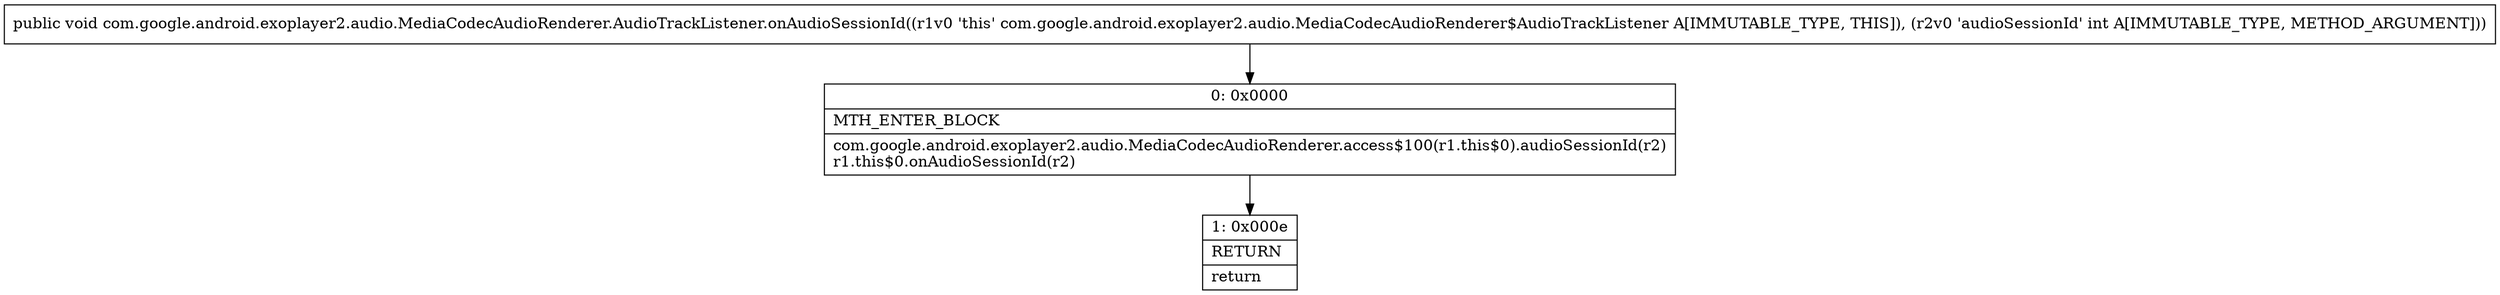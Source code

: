 digraph "CFG forcom.google.android.exoplayer2.audio.MediaCodecAudioRenderer.AudioTrackListener.onAudioSessionId(I)V" {
Node_0 [shape=record,label="{0\:\ 0x0000|MTH_ENTER_BLOCK\l|com.google.android.exoplayer2.audio.MediaCodecAudioRenderer.access$100(r1.this$0).audioSessionId(r2)\lr1.this$0.onAudioSessionId(r2)\l}"];
Node_1 [shape=record,label="{1\:\ 0x000e|RETURN\l|return\l}"];
MethodNode[shape=record,label="{public void com.google.android.exoplayer2.audio.MediaCodecAudioRenderer.AudioTrackListener.onAudioSessionId((r1v0 'this' com.google.android.exoplayer2.audio.MediaCodecAudioRenderer$AudioTrackListener A[IMMUTABLE_TYPE, THIS]), (r2v0 'audioSessionId' int A[IMMUTABLE_TYPE, METHOD_ARGUMENT])) }"];
MethodNode -> Node_0;
Node_0 -> Node_1;
}

